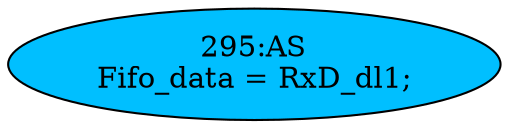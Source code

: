 strict digraph "" {
	node [label="\N"];
	"295:AS"	 [ast="<pyverilog.vparser.ast.Assign object at 0x7fbb47408c90>",
		def_var="['Fifo_data']",
		fillcolor=deepskyblue,
		label="295:AS
Fifo_data = RxD_dl1;",
		statements="[]",
		style=filled,
		typ=Assign,
		use_var="['RxD_dl1']"];
}
